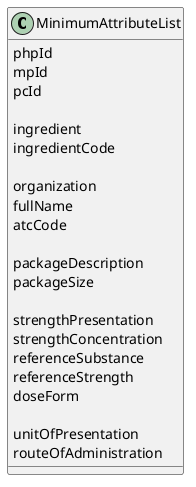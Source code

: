 @startuml

class MinimumAttributeList {
    phpId
    mpId
    pcId

    ingredient
    ingredientCode

    organization
    fullName
    atcCode

    packageDescription
    packageSize

    strengthPresentation
    strengthConcentration
    referenceSubstance
    referenceStrength
    doseForm

    ' https://www.fda.gov/industry/structured-product-labeling-resources/units-presentation
    unitOfPresentation
    routeOfAdministration
}

@enduml